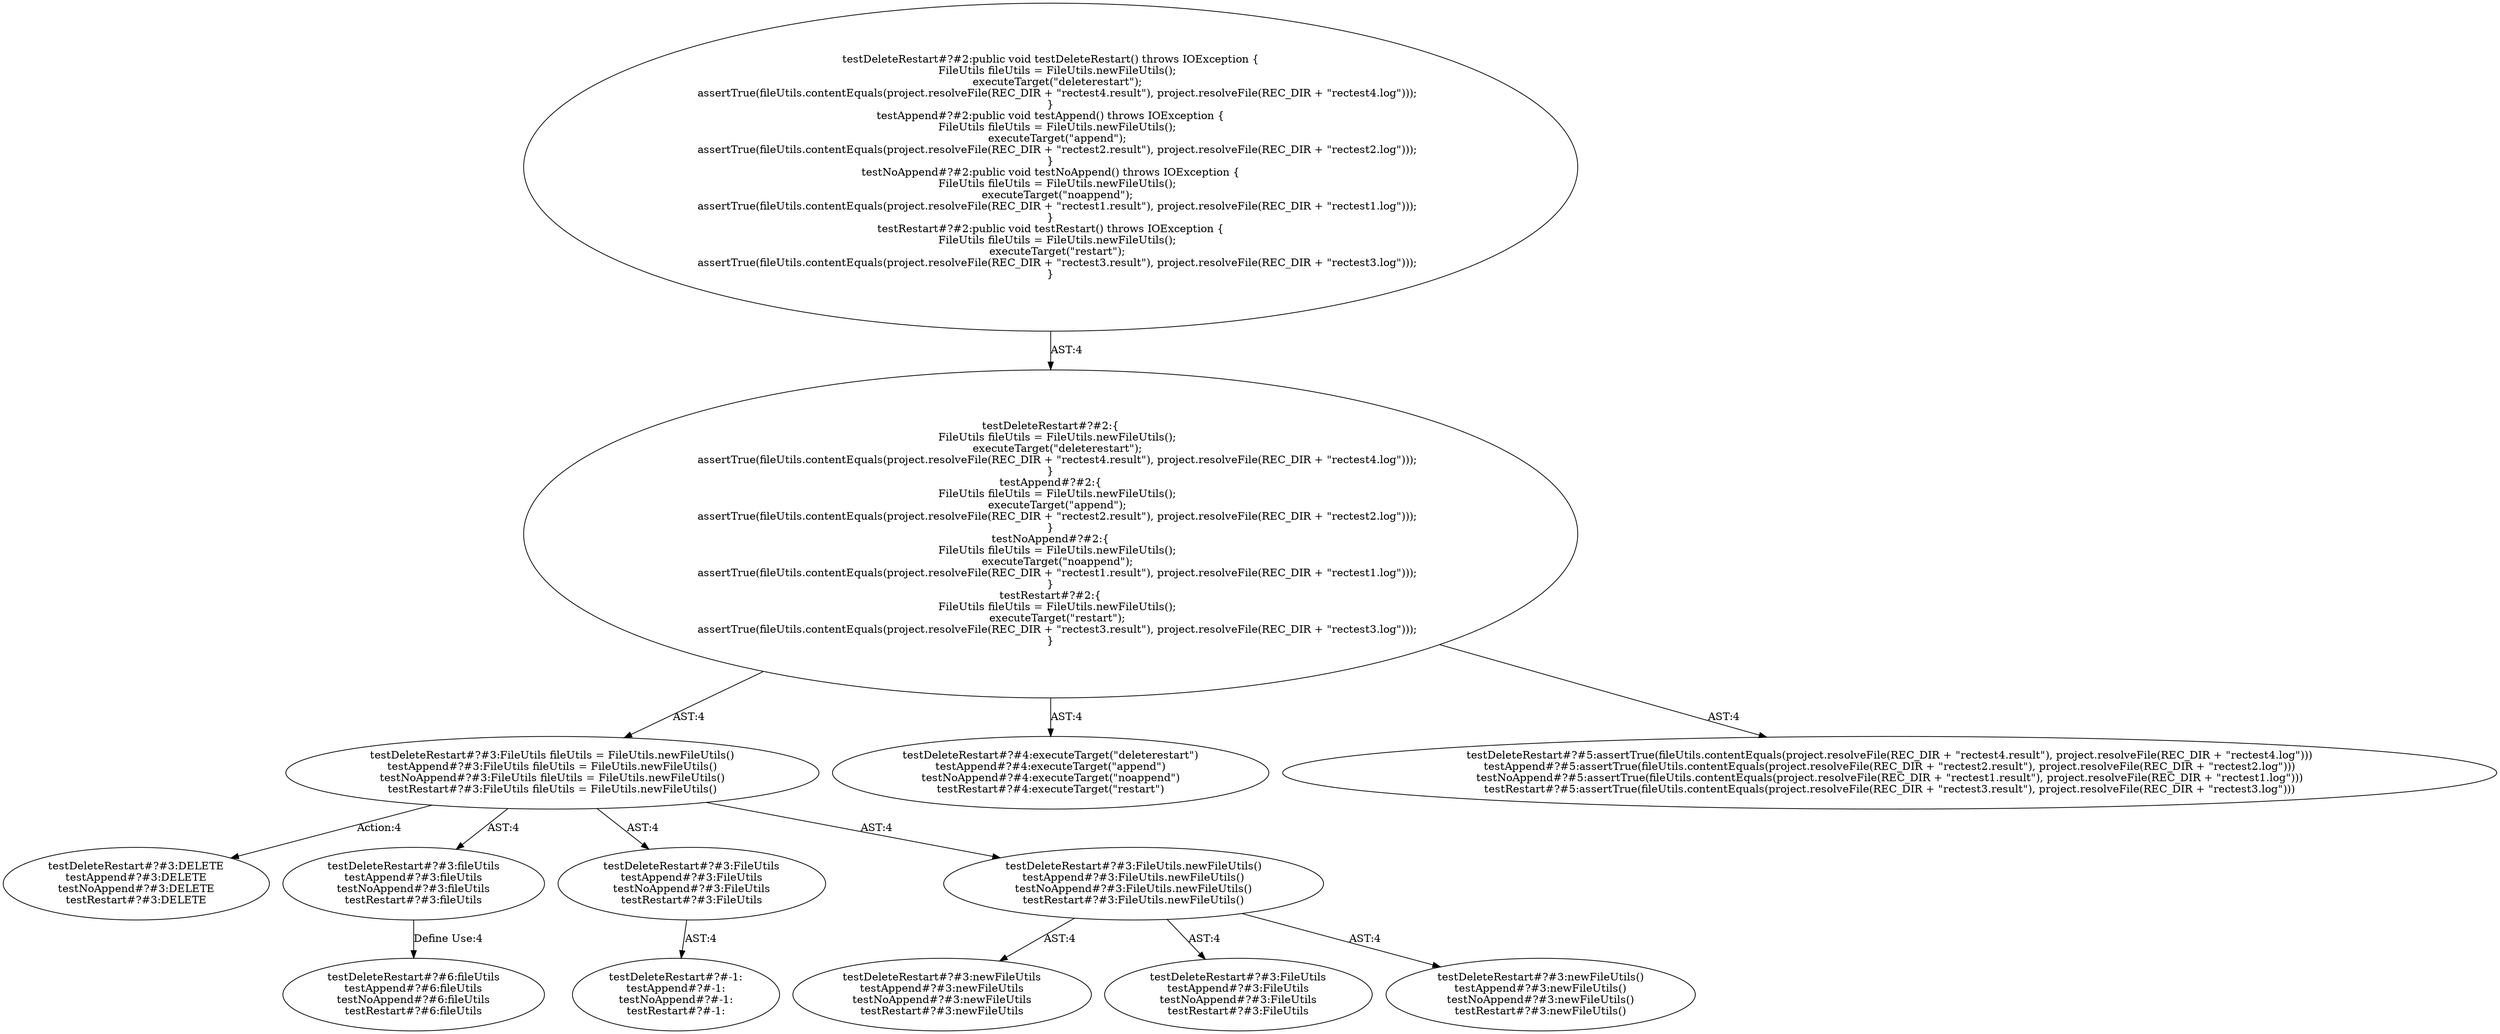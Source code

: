 digraph "Pattern" {
0 [label="testDeleteRestart#?#3:DELETE
testAppend#?#3:DELETE
testNoAppend#?#3:DELETE
testRestart#?#3:DELETE" shape=ellipse]
1 [label="testDeleteRestart#?#3:FileUtils fileUtils = FileUtils.newFileUtils()
testAppend#?#3:FileUtils fileUtils = FileUtils.newFileUtils()
testNoAppend#?#3:FileUtils fileUtils = FileUtils.newFileUtils()
testRestart#?#3:FileUtils fileUtils = FileUtils.newFileUtils()" shape=ellipse]
2 [label="testDeleteRestart#?#2:\{
    FileUtils fileUtils = FileUtils.newFileUtils();
    executeTarget(\"deleterestart\");
    assertTrue(fileUtils.contentEquals(project.resolveFile(REC_DIR + \"rectest4.result\"), project.resolveFile(REC_DIR + \"rectest4.log\")));
\}
testAppend#?#2:\{
    FileUtils fileUtils = FileUtils.newFileUtils();
    executeTarget(\"append\");
    assertTrue(fileUtils.contentEquals(project.resolveFile(REC_DIR + \"rectest2.result\"), project.resolveFile(REC_DIR + \"rectest2.log\")));
\}
testNoAppend#?#2:\{
    FileUtils fileUtils = FileUtils.newFileUtils();
    executeTarget(\"noappend\");
    assertTrue(fileUtils.contentEquals(project.resolveFile(REC_DIR + \"rectest1.result\"), project.resolveFile(REC_DIR + \"rectest1.log\")));
\}
testRestart#?#2:\{
    FileUtils fileUtils = FileUtils.newFileUtils();
    executeTarget(\"restart\");
    assertTrue(fileUtils.contentEquals(project.resolveFile(REC_DIR + \"rectest3.result\"), project.resolveFile(REC_DIR + \"rectest3.log\")));
\}" shape=ellipse]
3 [label="testDeleteRestart#?#2:public void testDeleteRestart() throws IOException \{
    FileUtils fileUtils = FileUtils.newFileUtils();
    executeTarget(\"deleterestart\");
    assertTrue(fileUtils.contentEquals(project.resolveFile(REC_DIR + \"rectest4.result\"), project.resolveFile(REC_DIR + \"rectest4.log\")));
\}
testAppend#?#2:public void testAppend() throws IOException \{
    FileUtils fileUtils = FileUtils.newFileUtils();
    executeTarget(\"append\");
    assertTrue(fileUtils.contentEquals(project.resolveFile(REC_DIR + \"rectest2.result\"), project.resolveFile(REC_DIR + \"rectest2.log\")));
\}
testNoAppend#?#2:public void testNoAppend() throws IOException \{
    FileUtils fileUtils = FileUtils.newFileUtils();
    executeTarget(\"noappend\");
    assertTrue(fileUtils.contentEquals(project.resolveFile(REC_DIR + \"rectest1.result\"), project.resolveFile(REC_DIR + \"rectest1.log\")));
\}
testRestart#?#2:public void testRestart() throws IOException \{
    FileUtils fileUtils = FileUtils.newFileUtils();
    executeTarget(\"restart\");
    assertTrue(fileUtils.contentEquals(project.resolveFile(REC_DIR + \"rectest3.result\"), project.resolveFile(REC_DIR + \"rectest3.log\")));
\}" shape=ellipse]
4 [label="testDeleteRestart#?#4:executeTarget(\"deleterestart\")
testAppend#?#4:executeTarget(\"append\")
testNoAppend#?#4:executeTarget(\"noappend\")
testRestart#?#4:executeTarget(\"restart\")" shape=ellipse]
5 [label="testDeleteRestart#?#5:assertTrue(fileUtils.contentEquals(project.resolveFile(REC_DIR + \"rectest4.result\"), project.resolveFile(REC_DIR + \"rectest4.log\")))
testAppend#?#5:assertTrue(fileUtils.contentEquals(project.resolveFile(REC_DIR + \"rectest2.result\"), project.resolveFile(REC_DIR + \"rectest2.log\")))
testNoAppend#?#5:assertTrue(fileUtils.contentEquals(project.resolveFile(REC_DIR + \"rectest1.result\"), project.resolveFile(REC_DIR + \"rectest1.log\")))
testRestart#?#5:assertTrue(fileUtils.contentEquals(project.resolveFile(REC_DIR + \"rectest3.result\"), project.resolveFile(REC_DIR + \"rectest3.log\")))" shape=ellipse]
6 [label="testDeleteRestart#?#3:fileUtils
testAppend#?#3:fileUtils
testNoAppend#?#3:fileUtils
testRestart#?#3:fileUtils" shape=ellipse]
7 [label="testDeleteRestart#?#6:fileUtils
testAppend#?#6:fileUtils
testNoAppend#?#6:fileUtils
testRestart#?#6:fileUtils" shape=ellipse]
8 [label="testDeleteRestart#?#3:FileUtils
testAppend#?#3:FileUtils
testNoAppend#?#3:FileUtils
testRestart#?#3:FileUtils" shape=ellipse]
9 [label="testDeleteRestart#?#-1:
testAppend#?#-1:
testNoAppend#?#-1:
testRestart#?#-1:" shape=ellipse]
10 [label="testDeleteRestart#?#3:FileUtils.newFileUtils()
testAppend#?#3:FileUtils.newFileUtils()
testNoAppend#?#3:FileUtils.newFileUtils()
testRestart#?#3:FileUtils.newFileUtils()" shape=ellipse]
11 [label="testDeleteRestart#?#3:newFileUtils
testAppend#?#3:newFileUtils
testNoAppend#?#3:newFileUtils
testRestart#?#3:newFileUtils" shape=ellipse]
12 [label="testDeleteRestart#?#3:FileUtils
testAppend#?#3:FileUtils
testNoAppend#?#3:FileUtils
testRestart#?#3:FileUtils" shape=ellipse]
13 [label="testDeleteRestart#?#3:newFileUtils()
testAppend#?#3:newFileUtils()
testNoAppend#?#3:newFileUtils()
testRestart#?#3:newFileUtils()" shape=ellipse]
1 -> 0 [label="Action:4"];
1 -> 6 [label="AST:4"];
1 -> 8 [label="AST:4"];
1 -> 10 [label="AST:4"];
2 -> 1 [label="AST:4"];
2 -> 4 [label="AST:4"];
2 -> 5 [label="AST:4"];
3 -> 2 [label="AST:4"];
6 -> 7 [label="Define Use:4"];
8 -> 9 [label="AST:4"];
10 -> 11 [label="AST:4"];
10 -> 12 [label="AST:4"];
10 -> 13 [label="AST:4"];
}